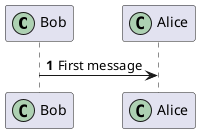 @startuml
'https://plantuml.com/sequence-diagram

autonumber
participant Bob <<(C,#ADD1B2)>>
participant Alice <<(C,#ADD1B2)>>
Bob->Alice:First message
@enduml